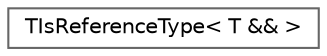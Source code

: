 digraph "Graphical Class Hierarchy"
{
 // INTERACTIVE_SVG=YES
 // LATEX_PDF_SIZE
  bgcolor="transparent";
  edge [fontname=Helvetica,fontsize=10,labelfontname=Helvetica,labelfontsize=10];
  node [fontname=Helvetica,fontsize=10,shape=box,height=0.2,width=0.4];
  rankdir="LR";
  Node0 [id="Node000000",label="TIsReferenceType\< T && \>",height=0.2,width=0.4,color="grey40", fillcolor="white", style="filled",URL="$d3/dc6/structTIsReferenceType_3_01T_01_6_6_01_4.html",tooltip=" "];
}
